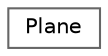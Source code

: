 digraph "Graphical Class Hierarchy"
{
 // LATEX_PDF_SIZE
  bgcolor="transparent";
  edge [fontname=Helvetica,fontsize=10,labelfontname=Helvetica,labelfontsize=10];
  node [fontname=Helvetica,fontsize=10,shape=box,height=0.2,width=0.9];
  rankdir="LR";
  Node0 [label="Plane",height=0.2,width=0.4,color="grey40", fillcolor="white", style="filled",URL="$class_plane.html",tooltip="Container for all objects, which you can draw."];
}
